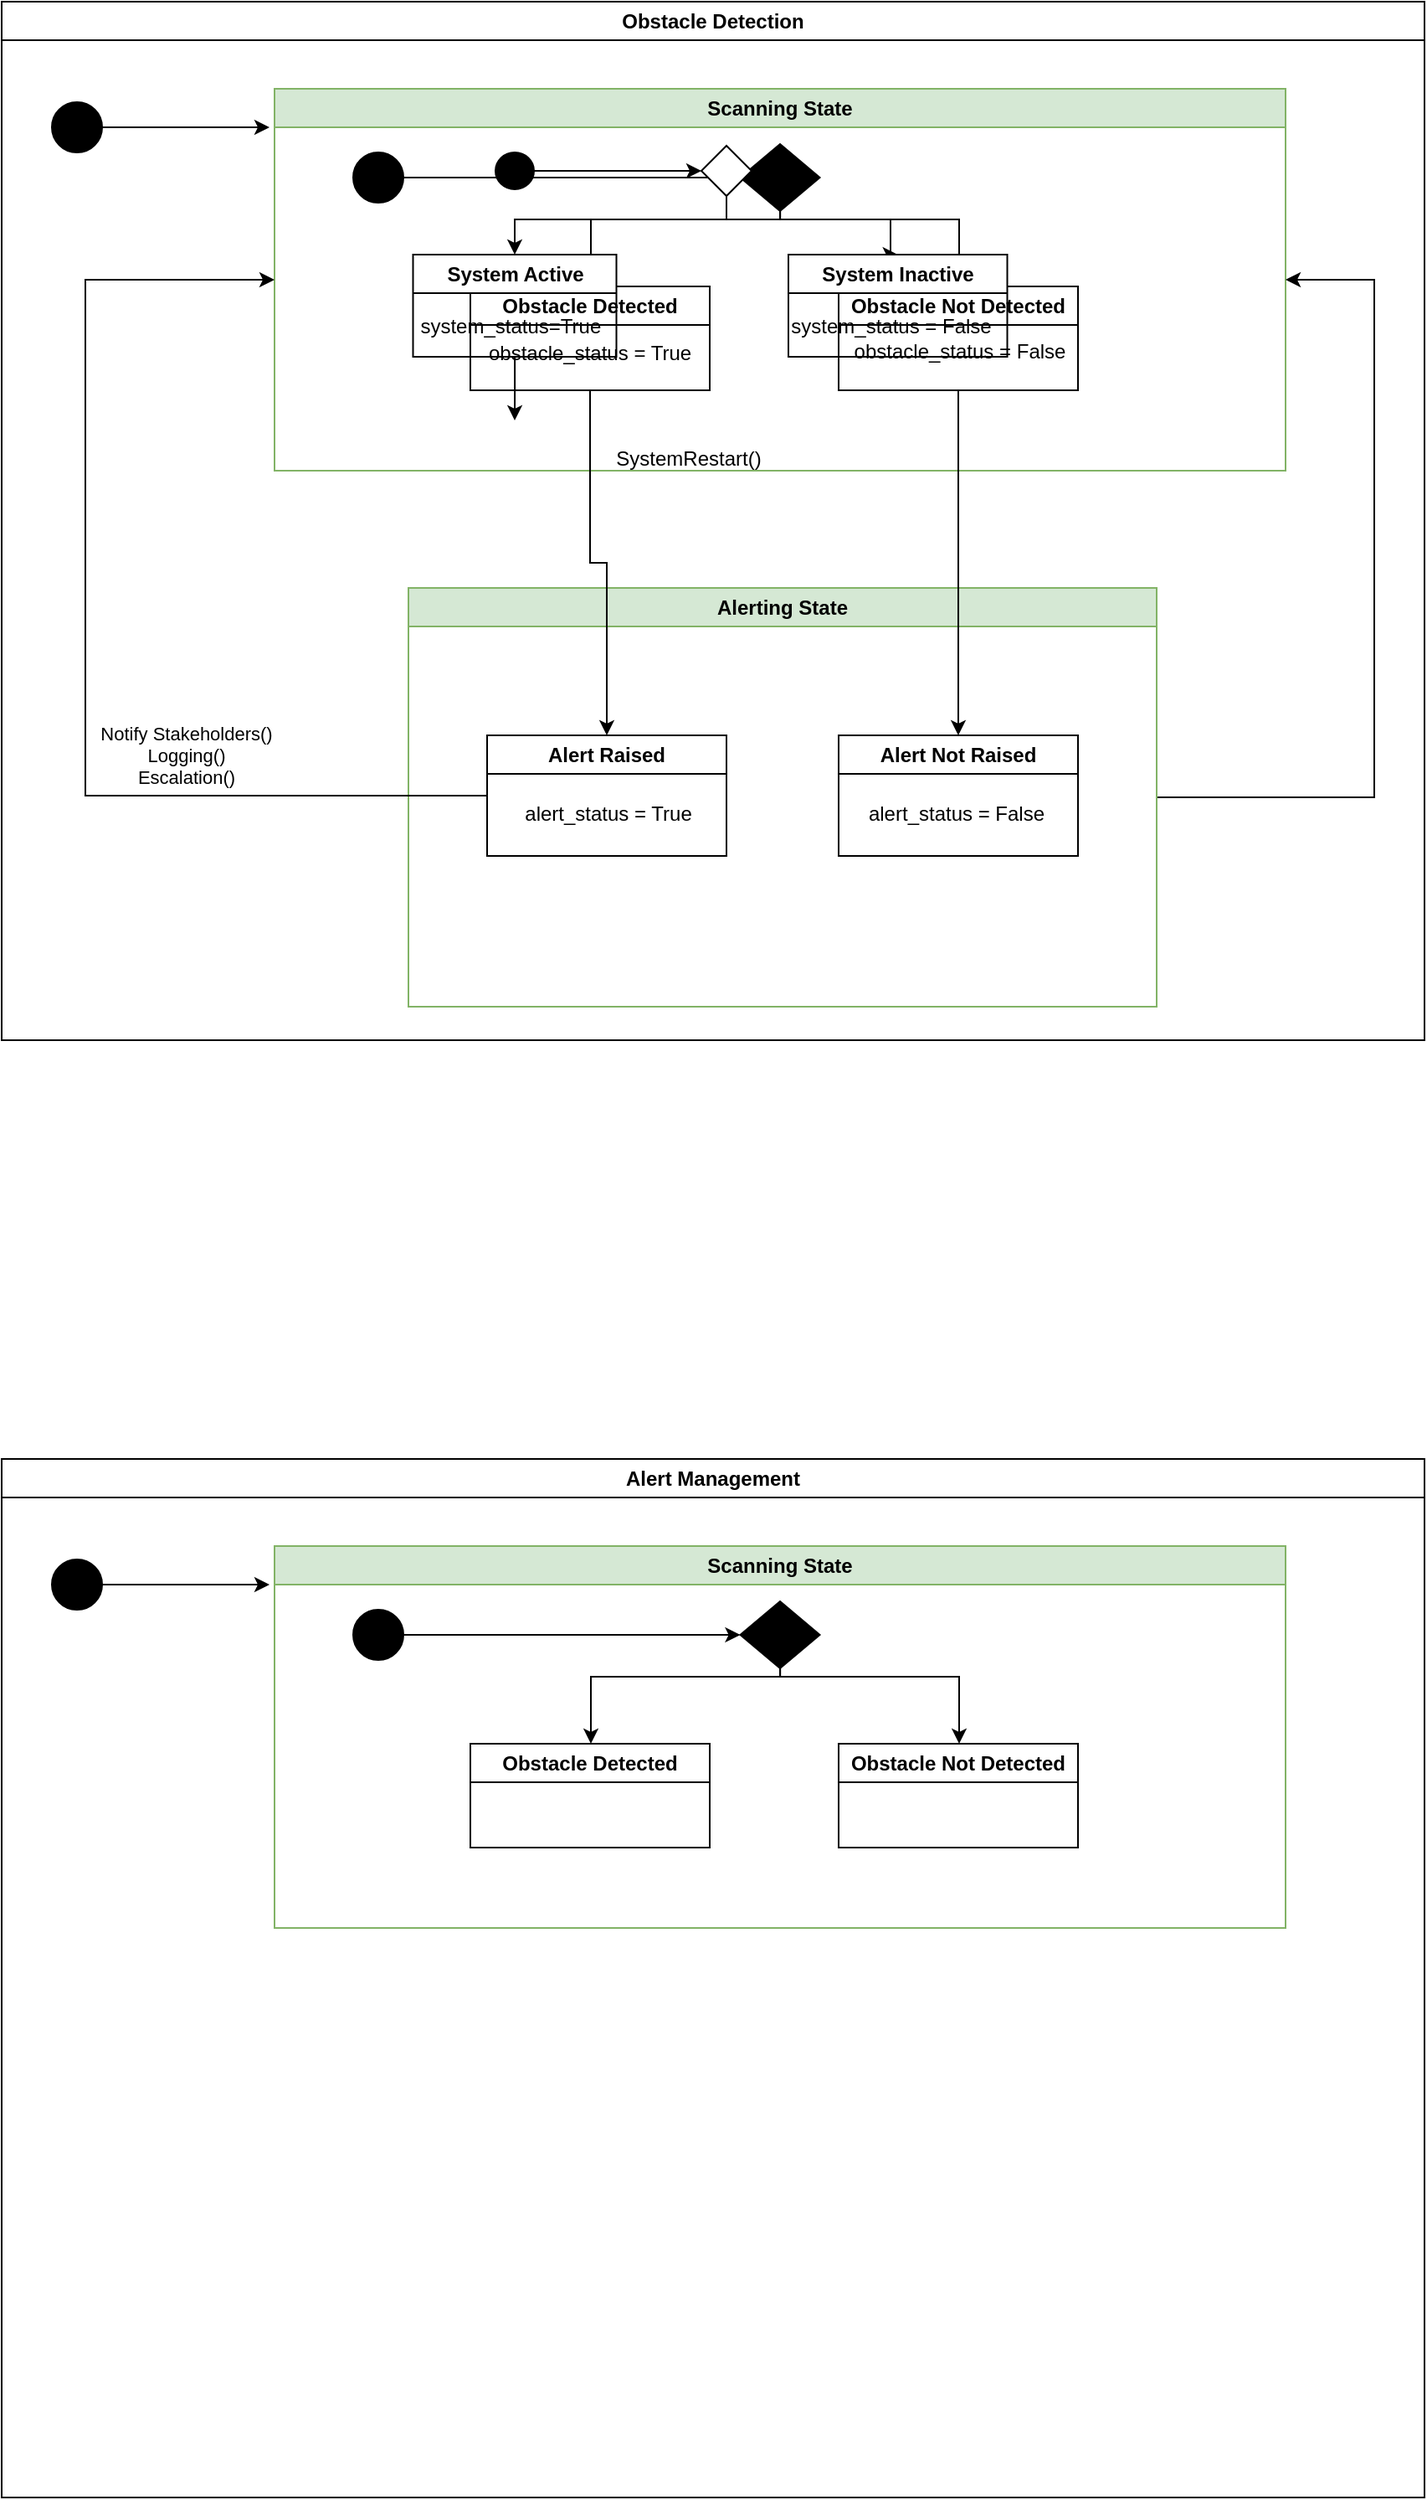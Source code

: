 <mxfile version="24.5.5" type="github">
  <diagram name="Page-1" id="58cdce13-f638-feb5-8d6f-7d28b1aa9fa0">
    <mxGraphModel dx="955" dy="475" grid="1" gridSize="10" guides="1" tooltips="1" connect="1" arrows="1" fold="1" page="1" pageScale="1" pageWidth="1100" pageHeight="850" background="none" math="0" shadow="0">
      <root>
        <mxCell id="0" />
        <mxCell id="1" parent="0" />
        <mxCell id="dunfdXvnGV9NtaTDnedf-12" value="Obstacle Detection" style="swimlane;whiteSpace=wrap;html=1;swimlaneFillColor=none;" vertex="1" parent="1">
          <mxGeometry x="160" y="50" width="850" height="620" as="geometry" />
        </mxCell>
        <mxCell id="dunfdXvnGV9NtaTDnedf-14" value="Scanning State" style="swimlane;whiteSpace=wrap;html=1;fillColor=#d5e8d4;strokeColor=#82b366;" vertex="1" parent="dunfdXvnGV9NtaTDnedf-12">
          <mxGeometry x="163" y="52" width="604" height="228" as="geometry">
            <mxRectangle x="163" y="52" width="120" height="30" as="alternateBounds" />
          </mxGeometry>
        </mxCell>
        <mxCell id="dunfdXvnGV9NtaTDnedf-43" style="edgeStyle=orthogonalEdgeStyle;rounded=0;orthogonalLoop=1;jettySize=auto;html=1;entryX=0;entryY=0.5;entryDx=0;entryDy=0;" edge="1" parent="dunfdXvnGV9NtaTDnedf-14" source="dunfdXvnGV9NtaTDnedf-41" target="dunfdXvnGV9NtaTDnedf-42">
          <mxGeometry relative="1" as="geometry" />
        </mxCell>
        <mxCell id="dunfdXvnGV9NtaTDnedf-19" style="edgeStyle=orthogonalEdgeStyle;rounded=0;orthogonalLoop=1;jettySize=auto;html=1;exitX=1;exitY=0.5;exitDx=0;exitDy=0;entryX=0;entryY=0.5;entryDx=0;entryDy=0;" edge="1" parent="dunfdXvnGV9NtaTDnedf-14" source="dunfdXvnGV9NtaTDnedf-17" target="dunfdXvnGV9NtaTDnedf-18">
          <mxGeometry relative="1" as="geometry" />
        </mxCell>
        <mxCell id="dunfdXvnGV9NtaTDnedf-41" value="" style="ellipse;fillColor=strokeColor;html=1;" vertex="1" parent="dunfdXvnGV9NtaTDnedf-14">
          <mxGeometry x="47" y="38" width="30" height="30" as="geometry" />
        </mxCell>
        <mxCell id="dunfdXvnGV9NtaTDnedf-17" value="" style="ellipse;fillColor=strokeColor;html=1;" vertex="1" parent="dunfdXvnGV9NtaTDnedf-14">
          <mxGeometry x="132" y="38" width="23" height="22" as="geometry" />
        </mxCell>
        <mxCell id="dunfdXvnGV9NtaTDnedf-51" style="edgeStyle=orthogonalEdgeStyle;rounded=0;orthogonalLoop=1;jettySize=auto;html=1;entryX=0.5;entryY=0;entryDx=0;entryDy=0;" edge="1" parent="dunfdXvnGV9NtaTDnedf-14" source="dunfdXvnGV9NtaTDnedf-42" target="dunfdXvnGV9NtaTDnedf-44">
          <mxGeometry relative="1" as="geometry">
            <Array as="points">
              <mxPoint x="302" y="78" />
              <mxPoint x="189" y="78" />
              <mxPoint x="189" y="118" />
            </Array>
          </mxGeometry>
        </mxCell>
        <mxCell id="dunfdXvnGV9NtaTDnedf-30" style="edgeStyle=orthogonalEdgeStyle;rounded=0;orthogonalLoop=1;jettySize=auto;html=1;entryX=0.5;entryY=0;entryDx=0;entryDy=0;" edge="1" parent="dunfdXvnGV9NtaTDnedf-14" source="dunfdXvnGV9NtaTDnedf-18" target="dunfdXvnGV9NtaTDnedf-28">
          <mxGeometry relative="1" as="geometry">
            <Array as="points">
              <mxPoint x="270" y="78" />
              <mxPoint x="143" y="78" />
            </Array>
          </mxGeometry>
        </mxCell>
        <mxCell id="dunfdXvnGV9NtaTDnedf-52" style="edgeStyle=orthogonalEdgeStyle;rounded=0;orthogonalLoop=1;jettySize=auto;html=1;entryX=0.5;entryY=0;entryDx=0;entryDy=0;" edge="1" parent="dunfdXvnGV9NtaTDnedf-14" source="dunfdXvnGV9NtaTDnedf-42" target="dunfdXvnGV9NtaTDnedf-49">
          <mxGeometry relative="1" as="geometry">
            <Array as="points">
              <mxPoint x="302" y="78" />
              <mxPoint x="409" y="78" />
              <mxPoint x="409" y="118" />
            </Array>
          </mxGeometry>
        </mxCell>
        <mxCell id="dunfdXvnGV9NtaTDnedf-31" style="edgeStyle=orthogonalEdgeStyle;rounded=0;orthogonalLoop=1;jettySize=auto;html=1;entryX=0.5;entryY=0;entryDx=0;entryDy=0;" edge="1" parent="dunfdXvnGV9NtaTDnedf-14" source="dunfdXvnGV9NtaTDnedf-18" target="dunfdXvnGV9NtaTDnedf-29">
          <mxGeometry relative="1" as="geometry">
            <Array as="points">
              <mxPoint x="270" y="78" />
              <mxPoint x="368" y="78" />
            </Array>
          </mxGeometry>
        </mxCell>
        <mxCell id="dunfdXvnGV9NtaTDnedf-42" value="" style="rhombus;fillColor=#000000;" vertex="1" parent="dunfdXvnGV9NtaTDnedf-14">
          <mxGeometry x="278.25" y="33" width="47.5" height="40" as="geometry" />
        </mxCell>
        <mxCell id="dunfdXvnGV9NtaTDnedf-18" value="" style="rhombus;" vertex="1" parent="dunfdXvnGV9NtaTDnedf-14">
          <mxGeometry x="255" y="34" width="30" height="30" as="geometry" />
        </mxCell>
        <mxCell id="dunfdXvnGV9NtaTDnedf-44" value="Obstacle Detected" style="swimlane;whiteSpace=wrap;html=1;" vertex="1" parent="dunfdXvnGV9NtaTDnedf-14">
          <mxGeometry x="117" y="118" width="143" height="62" as="geometry" />
        </mxCell>
        <mxCell id="dunfdXvnGV9NtaTDnedf-35" style="edgeStyle=orthogonalEdgeStyle;rounded=0;orthogonalLoop=1;jettySize=auto;html=1;" edge="1" parent="dunfdXvnGV9NtaTDnedf-14" source="dunfdXvnGV9NtaTDnedf-28">
          <mxGeometry relative="1" as="geometry">
            <mxPoint x="143.5" y="198" as="targetPoint" />
          </mxGeometry>
        </mxCell>
        <mxCell id="dunfdXvnGV9NtaTDnedf-49" value="Obstacle Not Detected" style="swimlane;whiteSpace=wrap;html=1;" vertex="1" parent="dunfdXvnGV9NtaTDnedf-14">
          <mxGeometry x="337" y="118" width="143" height="62" as="geometry" />
        </mxCell>
        <mxCell id="dunfdXvnGV9NtaTDnedf-28" value="System Active" style="swimlane;whiteSpace=wrap;html=1;" vertex="1" parent="dunfdXvnGV9NtaTDnedf-14">
          <mxGeometry x="82.75" y="99" width="121.5" height="61" as="geometry" />
        </mxCell>
        <mxCell id="dunfdXvnGV9NtaTDnedf-32" value="&amp;nbsp; &amp;nbsp; system_status=True" style="text;html=1;align=center;verticalAlign=middle;resizable=0;points=[];autosize=1;strokeColor=none;fillColor=none;" vertex="1" parent="dunfdXvnGV9NtaTDnedf-28">
          <mxGeometry x="-18.5" y="27.5" width="140" height="30" as="geometry" />
        </mxCell>
        <mxCell id="dunfdXvnGV9NtaTDnedf-29" value="System Inactive" style="swimlane;whiteSpace=wrap;html=1;" vertex="1" parent="dunfdXvnGV9NtaTDnedf-14">
          <mxGeometry x="307" y="99" width="130.75" height="61" as="geometry" />
        </mxCell>
        <mxCell id="dunfdXvnGV9NtaTDnedf-33" value="system_status = False" style="text;html=1;align=center;verticalAlign=middle;resizable=0;points=[];autosize=1;strokeColor=none;fillColor=none;" vertex="1" parent="dunfdXvnGV9NtaTDnedf-29">
          <mxGeometry x="-9.25" y="27.5" width="140" height="30" as="geometry" />
        </mxCell>
        <mxCell id="dunfdXvnGV9NtaTDnedf-15" value="" style="ellipse;fillColor=strokeColor;html=1;" vertex="1" parent="dunfdXvnGV9NtaTDnedf-12">
          <mxGeometry x="30" y="60" width="30" height="30" as="geometry" />
        </mxCell>
        <mxCell id="dunfdXvnGV9NtaTDnedf-16" style="edgeStyle=orthogonalEdgeStyle;rounded=0;orthogonalLoop=1;jettySize=auto;html=1;" edge="1" parent="dunfdXvnGV9NtaTDnedf-12" source="dunfdXvnGV9NtaTDnedf-15">
          <mxGeometry relative="1" as="geometry">
            <mxPoint x="160" y="75" as="targetPoint" />
          </mxGeometry>
        </mxCell>
        <mxCell id="dunfdXvnGV9NtaTDnedf-48" value="obstacle_status = True" style="text;html=1;align=center;verticalAlign=middle;resizable=0;points=[];autosize=1;strokeColor=none;fillColor=none;" vertex="1" parent="1">
          <mxGeometry x="441" y="245" width="140" height="30" as="geometry" />
        </mxCell>
        <mxCell id="dunfdXvnGV9NtaTDnedf-36" value="SystemRestart()" style="text;html=1;align=center;verticalAlign=middle;resizable=0;points=[];autosize=1;strokeColor=none;fillColor=none;" vertex="1" parent="1">
          <mxGeometry x="515" y="308" width="110" height="30" as="geometry" />
        </mxCell>
        <mxCell id="dunfdXvnGV9NtaTDnedf-50" value="obstacle_status = False" style="text;html=1;align=center;verticalAlign=middle;resizable=0;points=[];autosize=1;strokeColor=none;fillColor=none;" vertex="1" parent="1">
          <mxGeometry x="657" y="244" width="150" height="30" as="geometry" />
        </mxCell>
        <mxCell id="dunfdXvnGV9NtaTDnedf-64" style="edgeStyle=orthogonalEdgeStyle;rounded=0;orthogonalLoop=1;jettySize=auto;html=1;exitX=1;exitY=0.5;exitDx=0;exitDy=0;entryX=1;entryY=0.5;entryDx=0;entryDy=0;" edge="1" parent="1" source="dunfdXvnGV9NtaTDnedf-56" target="dunfdXvnGV9NtaTDnedf-14">
          <mxGeometry relative="1" as="geometry">
            <Array as="points">
              <mxPoint x="980" y="525" />
              <mxPoint x="980" y="216" />
            </Array>
          </mxGeometry>
        </mxCell>
        <mxCell id="dunfdXvnGV9NtaTDnedf-56" value="Alerting State" style="swimlane;whiteSpace=wrap;html=1;fillColor=#d5e8d4;strokeColor=#82b366;swimlaneFillColor=none;" vertex="1" parent="1">
          <mxGeometry x="403" y="400" width="447" height="250" as="geometry" />
        </mxCell>
        <mxCell id="dunfdXvnGV9NtaTDnedf-13" value="Alert Raised" style="swimlane;whiteSpace=wrap;html=1;" vertex="1" parent="dunfdXvnGV9NtaTDnedf-56">
          <mxGeometry x="47" y="88" width="143" height="72" as="geometry" />
        </mxCell>
        <mxCell id="dunfdXvnGV9NtaTDnedf-55" value="alert_status = True" style="text;html=1;align=center;verticalAlign=middle;resizable=0;points=[];autosize=1;strokeColor=none;fillColor=none;" vertex="1" parent="dunfdXvnGV9NtaTDnedf-13">
          <mxGeometry x="11.5" y="32" width="120" height="30" as="geometry" />
        </mxCell>
        <mxCell id="dunfdXvnGV9NtaTDnedf-57" value="Alert Not Raised" style="swimlane;whiteSpace=wrap;html=1;" vertex="1" parent="dunfdXvnGV9NtaTDnedf-56">
          <mxGeometry x="257" y="88" width="143" height="72" as="geometry" />
        </mxCell>
        <mxCell id="dunfdXvnGV9NtaTDnedf-58" value="alert_status = False" style="text;html=1;align=center;verticalAlign=middle;resizable=0;points=[];autosize=1;strokeColor=none;fillColor=none;" vertex="1" parent="dunfdXvnGV9NtaTDnedf-57">
          <mxGeometry x="5" y="32" width="130" height="30" as="geometry" />
        </mxCell>
        <mxCell id="dunfdXvnGV9NtaTDnedf-60" style="edgeStyle=orthogonalEdgeStyle;rounded=0;orthogonalLoop=1;jettySize=auto;html=1;entryX=0.5;entryY=0;entryDx=0;entryDy=0;" edge="1" parent="1" source="dunfdXvnGV9NtaTDnedf-44" target="dunfdXvnGV9NtaTDnedf-13">
          <mxGeometry relative="1" as="geometry" />
        </mxCell>
        <mxCell id="dunfdXvnGV9NtaTDnedf-61" style="edgeStyle=orthogonalEdgeStyle;rounded=0;orthogonalLoop=1;jettySize=auto;html=1;exitX=0.5;exitY=1;exitDx=0;exitDy=0;entryX=0.5;entryY=0;entryDx=0;entryDy=0;" edge="1" parent="1" source="dunfdXvnGV9NtaTDnedf-49" target="dunfdXvnGV9NtaTDnedf-57">
          <mxGeometry relative="1" as="geometry" />
        </mxCell>
        <mxCell id="dunfdXvnGV9NtaTDnedf-62" style="edgeStyle=orthogonalEdgeStyle;rounded=0;orthogonalLoop=1;jettySize=auto;html=1;exitX=0;exitY=0.5;exitDx=0;exitDy=0;entryX=0;entryY=0.5;entryDx=0;entryDy=0;" edge="1" parent="1" source="dunfdXvnGV9NtaTDnedf-13" target="dunfdXvnGV9NtaTDnedf-14">
          <mxGeometry relative="1" as="geometry">
            <Array as="points">
              <mxPoint x="210" y="524" />
              <mxPoint x="210" y="216" />
            </Array>
          </mxGeometry>
        </mxCell>
        <mxCell id="dunfdXvnGV9NtaTDnedf-63" value="Notify Stakeholders()&lt;div&gt;Logging()&lt;/div&gt;&lt;div&gt;Escalation()&lt;/div&gt;" style="edgeLabel;html=1;align=center;verticalAlign=middle;resizable=0;points=[];" vertex="1" connectable="0" parent="dunfdXvnGV9NtaTDnedf-62">
          <mxGeometry x="-0.361" y="-4" relative="1" as="geometry">
            <mxPoint x="31" y="-20" as="offset" />
          </mxGeometry>
        </mxCell>
        <mxCell id="dunfdXvnGV9NtaTDnedf-66" value="Alert Management" style="swimlane;whiteSpace=wrap;html=1;swimlaneFillColor=none;startSize=23;" vertex="1" parent="1">
          <mxGeometry x="160" y="920" width="850" height="620" as="geometry" />
        </mxCell>
        <mxCell id="dunfdXvnGV9NtaTDnedf-67" value="Scanning State" style="swimlane;whiteSpace=wrap;html=1;fillColor=#d5e8d4;strokeColor=#82b366;" vertex="1" parent="dunfdXvnGV9NtaTDnedf-66">
          <mxGeometry x="163" y="52" width="604" height="228" as="geometry">
            <mxRectangle x="163" y="52" width="120" height="30" as="alternateBounds" />
          </mxGeometry>
        </mxCell>
        <mxCell id="dunfdXvnGV9NtaTDnedf-68" style="edgeStyle=orthogonalEdgeStyle;rounded=0;orthogonalLoop=1;jettySize=auto;html=1;entryX=0;entryY=0.5;entryDx=0;entryDy=0;" edge="1" parent="dunfdXvnGV9NtaTDnedf-67" source="dunfdXvnGV9NtaTDnedf-69" target="dunfdXvnGV9NtaTDnedf-72">
          <mxGeometry relative="1" as="geometry" />
        </mxCell>
        <mxCell id="dunfdXvnGV9NtaTDnedf-69" value="" style="ellipse;fillColor=strokeColor;html=1;" vertex="1" parent="dunfdXvnGV9NtaTDnedf-67">
          <mxGeometry x="47" y="38" width="30" height="30" as="geometry" />
        </mxCell>
        <mxCell id="dunfdXvnGV9NtaTDnedf-70" style="edgeStyle=orthogonalEdgeStyle;rounded=0;orthogonalLoop=1;jettySize=auto;html=1;entryX=0.5;entryY=0;entryDx=0;entryDy=0;" edge="1" parent="dunfdXvnGV9NtaTDnedf-67" source="dunfdXvnGV9NtaTDnedf-72" target="dunfdXvnGV9NtaTDnedf-73">
          <mxGeometry relative="1" as="geometry">
            <Array as="points">
              <mxPoint x="302" y="78" />
              <mxPoint x="189" y="78" />
              <mxPoint x="189" y="118" />
            </Array>
          </mxGeometry>
        </mxCell>
        <mxCell id="dunfdXvnGV9NtaTDnedf-71" style="edgeStyle=orthogonalEdgeStyle;rounded=0;orthogonalLoop=1;jettySize=auto;html=1;entryX=0.5;entryY=0;entryDx=0;entryDy=0;" edge="1" parent="dunfdXvnGV9NtaTDnedf-67" source="dunfdXvnGV9NtaTDnedf-72" target="dunfdXvnGV9NtaTDnedf-74">
          <mxGeometry relative="1" as="geometry">
            <Array as="points">
              <mxPoint x="302" y="78" />
              <mxPoint x="409" y="78" />
              <mxPoint x="409" y="118" />
            </Array>
          </mxGeometry>
        </mxCell>
        <mxCell id="dunfdXvnGV9NtaTDnedf-72" value="" style="rhombus;fillColor=#000000;" vertex="1" parent="dunfdXvnGV9NtaTDnedf-67">
          <mxGeometry x="278.25" y="33" width="47.5" height="40" as="geometry" />
        </mxCell>
        <mxCell id="dunfdXvnGV9NtaTDnedf-73" value="Obstacle Detected" style="swimlane;whiteSpace=wrap;html=1;" vertex="1" parent="dunfdXvnGV9NtaTDnedf-67">
          <mxGeometry x="117" y="118" width="143" height="62" as="geometry" />
        </mxCell>
        <mxCell id="dunfdXvnGV9NtaTDnedf-74" value="Obstacle Not Detected" style="swimlane;whiteSpace=wrap;html=1;" vertex="1" parent="dunfdXvnGV9NtaTDnedf-67">
          <mxGeometry x="337" y="118" width="143" height="62" as="geometry" />
        </mxCell>
        <mxCell id="dunfdXvnGV9NtaTDnedf-75" value="" style="ellipse;fillColor=strokeColor;html=1;" vertex="1" parent="dunfdXvnGV9NtaTDnedf-66">
          <mxGeometry x="30" y="60" width="30" height="30" as="geometry" />
        </mxCell>
        <mxCell id="dunfdXvnGV9NtaTDnedf-76" style="edgeStyle=orthogonalEdgeStyle;rounded=0;orthogonalLoop=1;jettySize=auto;html=1;" edge="1" parent="dunfdXvnGV9NtaTDnedf-66" source="dunfdXvnGV9NtaTDnedf-75">
          <mxGeometry relative="1" as="geometry">
            <mxPoint x="160" y="75" as="targetPoint" />
          </mxGeometry>
        </mxCell>
      </root>
    </mxGraphModel>
  </diagram>
</mxfile>
